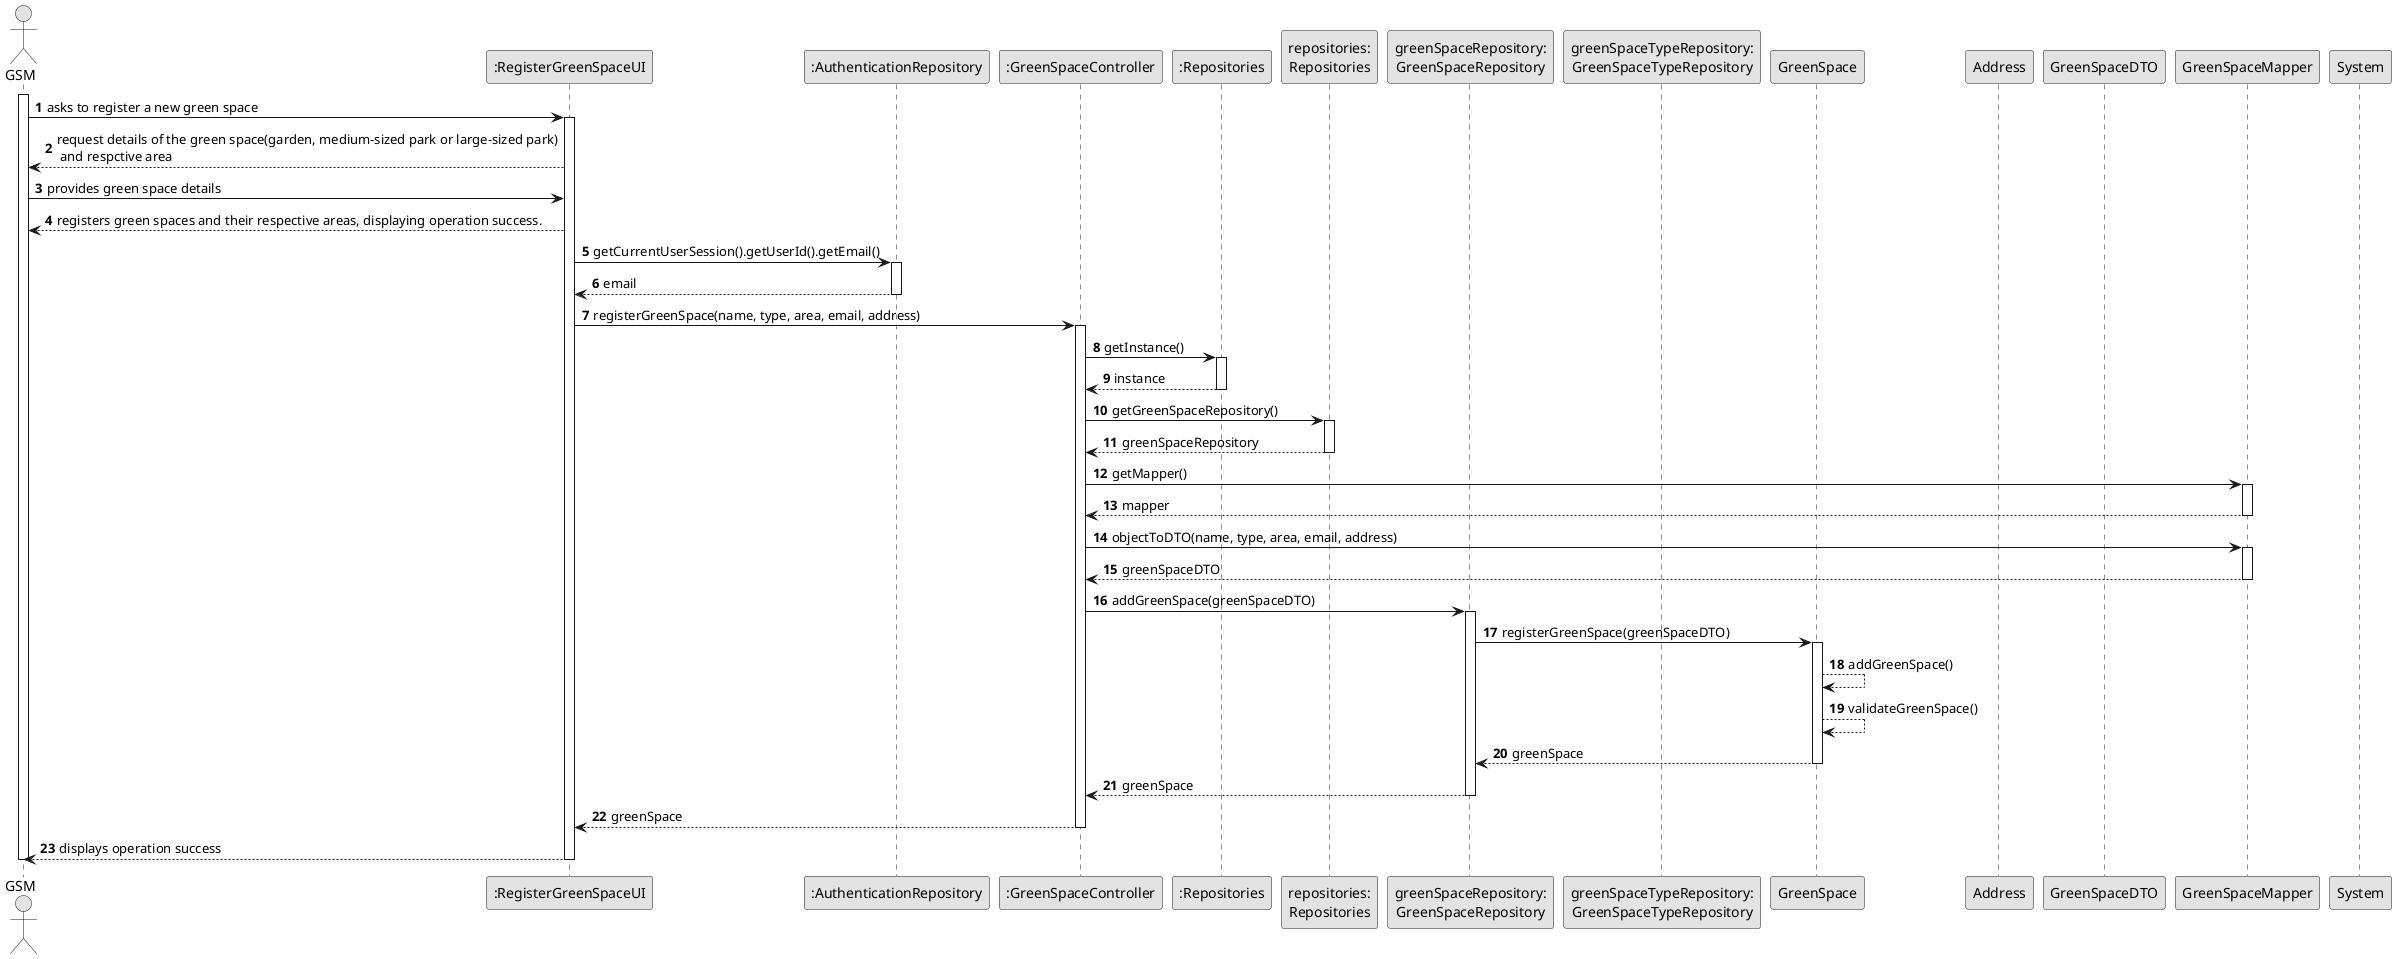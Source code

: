 @startuml
skinparam monochrome true
skinparam packageStyle rectangle
skinparam shadowing false

autonumber

actor "GSM" as GSM
participant ":RegisterGreenSpaceUI" as UI
participant ":AuthenticationRepository" as AuthenticationRepository
participant ":GreenSpaceController" as GreenSpaceController
participant ":Repositories" as Repositories
participant "repositories:\nRepositories" as RepositoriesInstance
participant "greenSpaceRepository:\nGreenSpaceRepository" as GreenSpaceRepository
participant "greenSpaceTypeRepository:\nGreenSpaceTypeRepository" as GreenSpaceTypeRepository
participant "GreenSpace" as GreenSpace
participant "Address" as Address
participant "GreenSpaceDTO" as GreenSpaceDTO
participant "GreenSpaceMapper" as GreenSpaceMapper

activate GSM

    GSM -> UI : asks to register a new green space

        activate UI

            UI --> GSM : request details of the green space(garden, medium-sized park or large-sized park)\n and respctive area
        deactivate System

        GSM -> UI : provides green space details


           UI --> GSM : registers green spaces and their respective areas, displaying operation success.




        UI -> AuthenticationRepository : getCurrentUserSession().getUserId().getEmail()
        activate AuthenticationRepository

            AuthenticationRepository --> UI : email
        deactivate AuthenticationRepository

        UI -> GreenSpaceController : registerGreenSpace(name, type, area, email, address)
        activate GreenSpaceController

            GreenSpaceController -> Repositories : getInstance()
            activate Repositories

                Repositories --> GreenSpaceController : instance
            deactivate Repositories

            GreenSpaceController -> RepositoriesInstance : getGreenSpaceRepository()
            activate RepositoriesInstance

                RepositoriesInstance --> GreenSpaceController : greenSpaceRepository
            deactivate RepositoriesInstance

            GreenSpaceController -> GreenSpaceMapper : getMapper()
            activate GreenSpaceMapper

                GreenSpaceMapper --> GreenSpaceController : mapper
            deactivate GreenSpaceMapper

            GreenSpaceController -> "GreenSpaceMapper" : objectToDTO(name, type, area, email, address)
            activate GreenSpaceMapper

                "GreenSpaceMapper" --> GreenSpaceController : greenSpaceDTO
            deactivate "GreenSpaceMapper"

            GreenSpaceController -> GreenSpaceRepository : addGreenSpace(greenSpaceDTO)
            activate GreenSpaceRepository

                GreenSpaceRepository -> GreenSpace : registerGreenSpace(greenSpaceDTO)
                activate GreenSpace
                GreenSpace --> GreenSpace : addGreenSpace()
                GreenSpace --> GreenSpace : validateGreenSpace()

                    GreenSpace --> GreenSpaceRepository : greenSpace
                deactivate GreenSpace
                GreenSpaceRepository --> GreenSpaceController : greenSpace
            deactivate GreenSpaceRepository

            GreenSpaceController --> UI : greenSpace
        deactivate GreenSpaceController

        UI --> GSM : displays operation success
    deactivate UI
    deactivate GSM
@enduml

